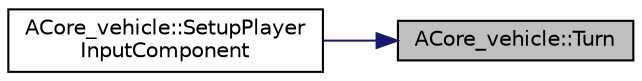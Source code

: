 digraph "ACore_vehicle::Turn"
{
 // LATEX_PDF_SIZE
  edge [fontname="Helvetica",fontsize="10",labelfontname="Helvetica",labelfontsize="10"];
  node [fontname="Helvetica",fontsize="10",shape=record];
  rankdir="RL";
  Node1 [label="ACore_vehicle::Turn",height=0.2,width=0.4,color="black", fillcolor="grey75", style="filled", fontcolor="black",tooltip="카메라를 좌우로 회전"];
  Node1 -> Node2 [dir="back",color="midnightblue",fontsize="10",style="solid"];
  Node2 [label="ACore_vehicle::SetupPlayer\lInputComponent",height=0.2,width=0.4,color="black", fillcolor="white", style="filled",URL="$class_a_core__vehicle.html#af772c2fe92e48756753ccfa1c2f9bb7c",tooltip=" "];
}
